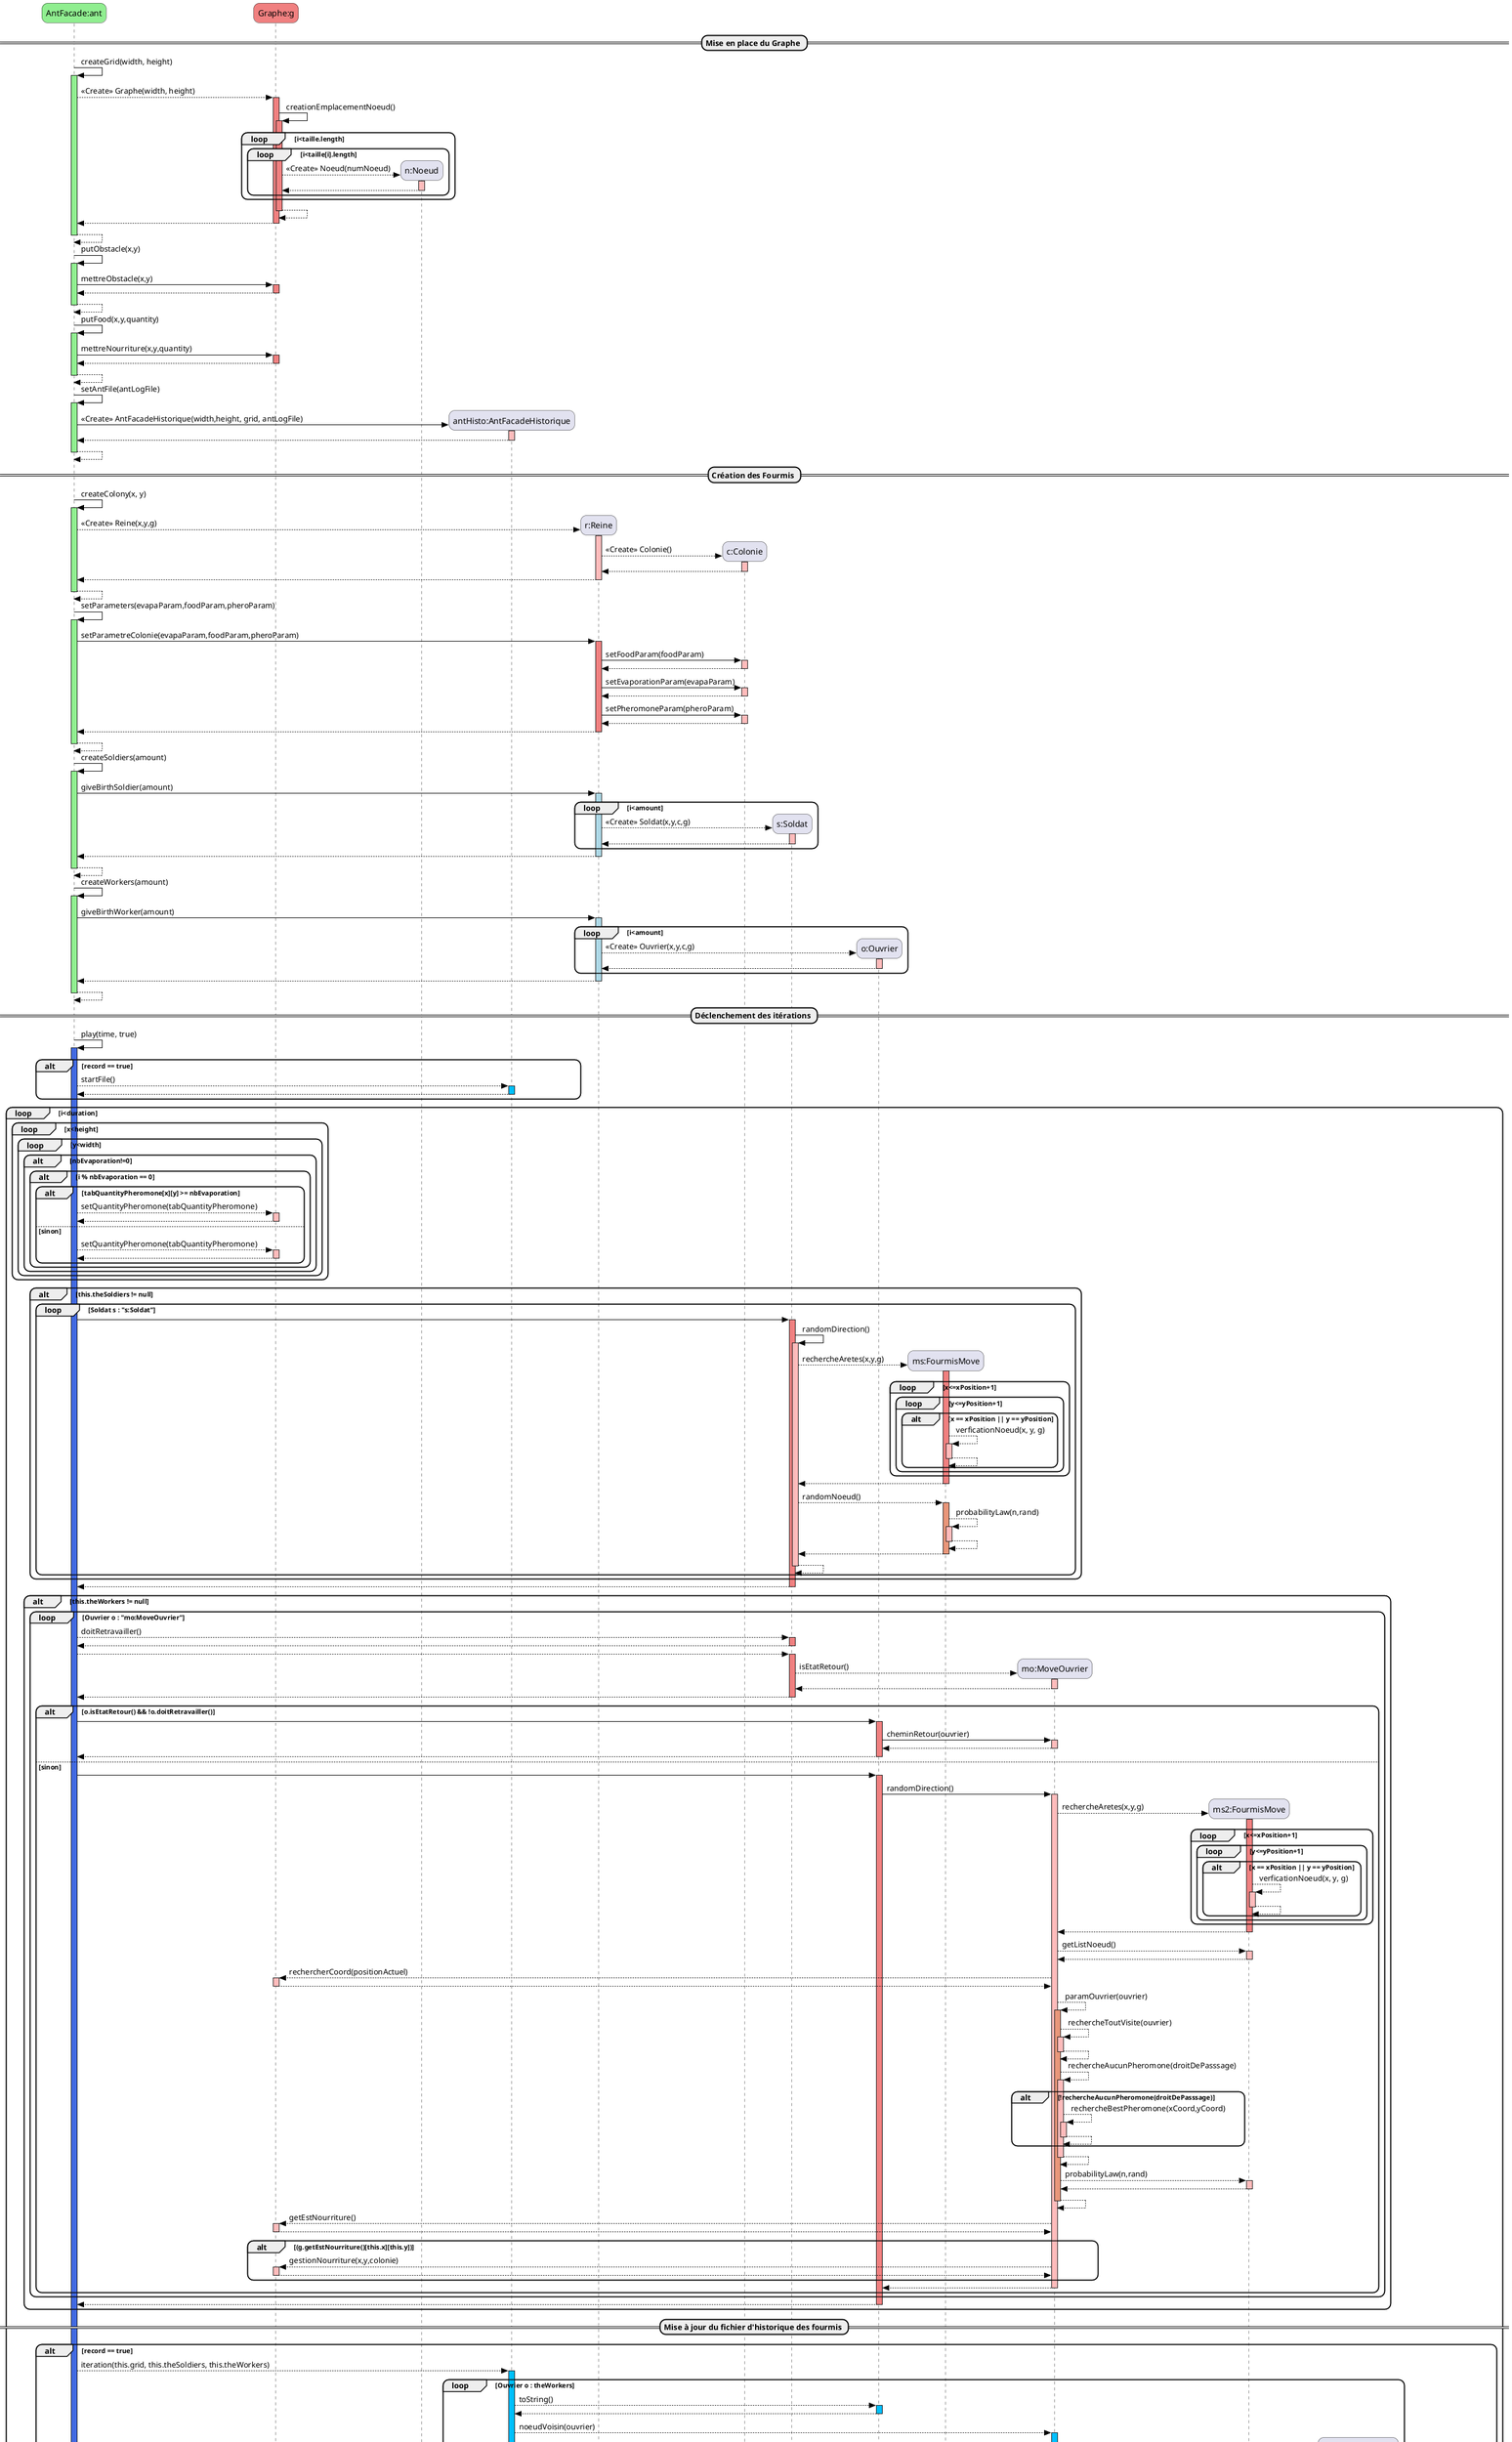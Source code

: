 @startuml
'https://plantuml.com/sequence-diagram

skinparam style strictuml
skinparam responseMessageBelowArrow true
skinparam roundcorner 20
skinparam ArrowColor #black
hide footbox

participant "AntFacade:ant" as ant #lightgreen
participant "Graphe:g" as graphe #lightcoral

== Mise en place du Graphe ==
' ---------GRAPHE--------------
ant -> ant++ #lightgreen : createGrid(width, height)
    ant --> graphe++ #lightcoral : <<Create>> Graphe(width, height)
        graphe -> graphe++ #lightcoral : creationEmplacementNoeud()
        loop i<taille.length
            loop i<taille[i].length
                ' ---------NOEUD--------------
                    create "n:Noeud"
                    graphe --> "n:Noeud"++ #FFBBBB: <<Create>> Noeud(numNoeud)
                        return
            end
        end
        return
    return
return

ant -> ant++ #lightgreen : putObstacle(x,y)
    ant -> graphe++ #lightcoral : mettreObstacle(x,y)
return
return

ant -> ant++ #lightgreen : putFood(x,y,quantity)
    ant -> graphe++ #lightcoral : mettreNourriture(x,y,quantity)
return
return

' ---------AntFacade Historique--------------
ant -> ant++ #lightgreen : setAntFile(antLogFile)
    create "antHisto:AntFacadeHistorique"
    ant -> "antHisto:AntFacadeHistorique" ++ #FFBBBB: <<Create>> AntFacadeHistorique(width,height, grid, antLogFile)
        return
return


== Création des Fourmis ==
' ---------REINE--------------
ant -> ant++ #lightgreen : createColony(x, y)
create "r:Reine"
    ant --> "r:Reine"++ #FFBBBB : <<Create>> Reine(x,y,g)

        ' ---------COLONIE--------------
        create "c:Colonie"
        "r:Reine" --> "c:Colonie"++ #FFBBBB: <<Create>> Colonie()
            return
return
return

ant -> ant++ #lightgreen : setParameters(evapaParam,foodParam,pheroParam)
    ant -> "r:Reine"++ #lightcoral : setParametreColonie(evapaParam,foodParam,pheroParam)
    "r:Reine" -> "c:Colonie"++ #FFBBBB: setFoodParam(foodParam)
    return
    "r:Reine" -> "c:Colonie"++ #FFBBBB: setEvaporationParam(evapaParam)
    return
    "r:Reine" -> "c:Colonie"++ #FFBBBB: setPheromoneParam(pheroParam)
    return
return
return

ant -> ant++ #lightgreen : createSoldiers(amount)
    ant -> "r:Reine"++ #lightblue : giveBirthSoldier(amount)
    loop i<amount
        ' ---------SOLDAT--------------
        create "s:Soldat"
        "r:Reine" --> "s:Soldat"++ #FFBBBB: <<Create>> Soldat(x,y,c,g)
            return
    end
return
return

ant -> ant++ #lightgreen : createWorkers(amount)
    ant -> "r:Reine"++ #lightblue : giveBirthWorker(amount)
    loop i<amount
        ' ---------OUVRIER--------------
        create "o:Ouvrier"
        "r:Reine" --> "o:Ouvrier"++ #FFBBBB : <<Create>> Ouvrier(x,y,c,g)
            return
    end
return
return

== Déclenchement des itérations ==
ant -> ant++ #RoyalBlue : play(time, true)
alt record == true
    ant --> "antHisto:AntFacadeHistorique"++ #DeepSkyBlue : startFile()
    return
end
loop i<duration

    '----------Mettre phéromne -------------
    loop x<height
        loop y<width
            alt nbEvaporation!=0
                alt i % nbEvaporation == 0
                    alt tabQuantityPheromone[x][y] >= nbEvaporation
                        ant --> graphe++ #FFBBBB : setQuantityPheromone(tabQuantityPheromone)
                        return
                    else sinon
                        ant --> graphe++ #FFBBBB : setQuantityPheromone(tabQuantityPheromone)
                        return
                    end
                end
            end
        end
    end

    '----------Mettre phéromne -------------

    ' ---------Déplacer Soldat--------------
    alt this.theSoldiers != null
        loop Soldat s : "s:Soldat"
            ant -> "s:Soldat"++ #lightcoral
                "s:Soldat" -> "s:Soldat"++ #FFBBBB: randomDirection()
                    ' ---------ARETES--------------
                    create "ms:FourmisMove"
                    "s:Soldat" --> "ms:FourmisMove"++ #lightcoral : rechercheAretes(x,y,g)
                        loop x<=xPosition+1
                            loop y<=yPosition+1
                                alt x == xPosition || y == yPosition
                                     "ms:FourmisMove" --> "ms:FourmisMove"++ #FFBBBB : verficationNoeud(x, y, g)
                                    return
                                end
                            end
                        end
                    return
                "s:Soldat" --> "ms:FourmisMove"++ #DarkSalmon : randomNoeud()
                 "ms:FourmisMove" --> "ms:FourmisMove"++ #FFBBBB: probabilityLaw(n,rand)
                 return
                return
            return
        end
    end
    return
    ' ---------Déplacer Soldat--------------

    ' ---------Déplacer Ouvrier--------------
    alt this.theWorkers != null
        loop Ouvrier o : "mo:MoveOuvrier"
        ant --> "s:Soldat"++ #lightcoral: doitRetravailler()
            return
        ant --> "s:Soldat"++ #lightcoral
            create "mo:MoveOuvrier"
            "s:Soldat" --> "mo:MoveOuvrier"++ #FFBBBB: isEtatRetour()
            return
        return
        alt o.isEtatRetour() && !o.doitRetravailler()
            ant -> "o:Ouvrier"++ #lightcoral

            "o:Ouvrier"  -> "mo:MoveOuvrier"++ #FFBBBB : cheminRetour(ouvrier)
            return
            return

        else sinon
             ant -> "o:Ouvrier"++ #lightcoral
            "o:Ouvrier" -> "mo:MoveOuvrier"++ #FFBBBB : randomDirection()
             ' ---------ARETES OUVRIER--------------
                 create "ms2:FourmisMove"
                 "mo:MoveOuvrier" --> "ms2:FourmisMove"++ #lightcoral : rechercheAretes(x,y,g)
                    loop x<=xPosition+1
                        loop y<=yPosition+1
                            alt x == xPosition || y == yPosition
                                 "ms2:FourmisMove" --> "ms2:FourmisMove"++ #FFBBBB : verficationNoeud(x, y, g)
                                return
                            end
                        end
                    end
                 return
                 "mo:MoveOuvrier" --> "ms2:FourmisMove"++ #FFBBBB: getListNoeud()
                    return
                 "mo:MoveOuvrier" --> graphe++ #FFBBBB: rechercherCoord(positionActuel)
                    return
                 "mo:MoveOuvrier" --> "mo:MoveOuvrier"++ #DarkSalmon: paramOuvrier(ouvrier)
                     "mo:MoveOuvrier" --> "mo:MoveOuvrier"++ #FFBBBB : rechercheToutVisite(ouvrier)
                         return
                     "mo:MoveOuvrier" --> "mo:MoveOuvrier"++ #FFBBBB : rechercheAucunPheromone(droitDePasssage)
                         alt !rechercheAucunPheromone(droitDePasssage)
                                "mo:MoveOuvrier" --> "mo:MoveOuvrier"++ #FFBBBB: rechercheBestPheromone(xCoord,yCoord)
                                return
                         end
                    return
                    "mo:MoveOuvrier" --> "ms2:FourmisMove"++ #FFBBBB: probabilityLaw(n,rand)
                    return
                return
                    "mo:MoveOuvrier" --> graphe++ #FFBBBB: getEstNourriture()
                        return
                    alt (g.getEstNourriture()[this.x][this.y])
                        "mo:MoveOuvrier" --> graphe++ #FFBBBB: gestionNourriture(x,y,colonie)
                        return
                    end
            return

        end
    end
    return
    ' ---------Déplacer Ouvrier--------------
    end
' ---------Fichier historique des fourmis--------------
== Mise à jour du fichier d'historique des fourmis ==
    alt record == true
        ant --> "antHisto:AntFacadeHistorique"++ #DeepSkyBlue : iteration(this.grid, this.theSoldiers, this.theWorkers)
            loop Ouvrier o : theWorkers
                "antHisto:AntFacadeHistorique" --> "o:Ouvrier"++ #DeepSkyBlue: toString()
                return
                "antHisto:AntFacadeHistorique" --> "mo:MoveOuvrier"++ #DeepSkyBlue: noeudVoisin(ouvrier)
                create "ms3:FourmisMove"
                "mo:MoveOuvrier" --> "ms3:FourmisMove"++ #DeepSkyBlue : rechercheAretes(x,y,graphe)
                return
                "mo:MoveOuvrier" --> "ms3:FourmisMove"++ #DeepSkyBlue: noeudVoisin(ouvrier)
                return
                return
            end
            loop Soldat s : theSoldiers
                "antHisto:AntFacadeHistorique" --> "s:Soldat"++ #DeepSkyBlue : toString()
                return
                "antHisto:AntFacadeHistorique" --> "mo:MoveOuvrier"++ #DeepSkyBlue: noeudVoisin(soldat, graphe)
                create "ms4:FourmisMove"
                "mo:MoveOuvrier" --> "ms4:FourmisMove"++ #DeepSkyBlue : rechercheAretes(x,y,graphe)
                return
                "mo:MoveOuvrier" --> "ms4:FourmisMove"++ #DeepSkyBlue: noeudVoisin(soldat, graphe)
                return
                return
            end
        return
    end
end

alt record == true
    ant --> "antHisto:AntFacadeHistorique"++ #DeepSkyBlue : closeFile()
    return
end
return

@enduml